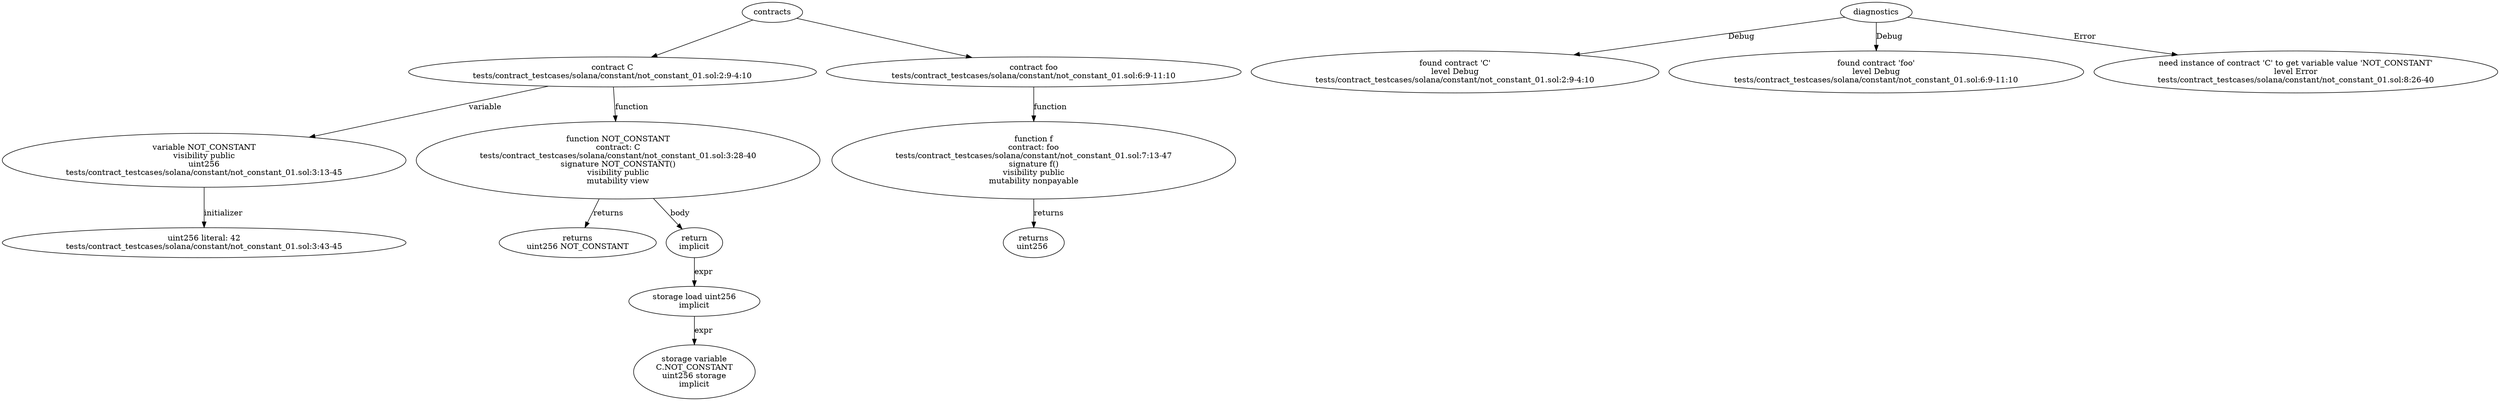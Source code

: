 strict digraph "tests/contract_testcases/solana/constant/not_constant_01.sol" {
	contract [label="contract C\ntests/contract_testcases/solana/constant/not_constant_01.sol:2:9-4:10"]
	var [label="variable NOT_CONSTANT\nvisibility public\nuint256\ntests/contract_testcases/solana/constant/not_constant_01.sol:3:13-45"]
	number_literal [label="uint256 literal: 42\ntests/contract_testcases/solana/constant/not_constant_01.sol:3:43-45"]
	NOT_CONSTANT [label="function NOT_CONSTANT\ncontract: C\ntests/contract_testcases/solana/constant/not_constant_01.sol:3:28-40\nsignature NOT_CONSTANT()\nvisibility public\nmutability view"]
	returns [label="returns\nuint256 NOT_CONSTANT"]
	return [label="return\nimplicit"]
	storage_load [label="storage load uint256\nimplicit"]
	storage_var [label="storage variable\nC.NOT_CONSTANT\nuint256 storage\nimplicit"]
	contract_9 [label="contract foo\ntests/contract_testcases/solana/constant/not_constant_01.sol:6:9-11:10"]
	f [label="function f\ncontract: foo\ntests/contract_testcases/solana/constant/not_constant_01.sol:7:13-47\nsignature f()\nvisibility public\nmutability nonpayable"]
	returns_11 [label="returns\nuint256 "]
	diagnostic [label="found contract 'C'\nlevel Debug\ntests/contract_testcases/solana/constant/not_constant_01.sol:2:9-4:10"]
	diagnostic_14 [label="found contract 'foo'\nlevel Debug\ntests/contract_testcases/solana/constant/not_constant_01.sol:6:9-11:10"]
	diagnostic_15 [label="need instance of contract 'C' to get variable value 'NOT_CONSTANT'\nlevel Error\ntests/contract_testcases/solana/constant/not_constant_01.sol:8:26-40"]
	contracts -> contract
	contract -> var [label="variable"]
	var -> number_literal [label="initializer"]
	contract -> NOT_CONSTANT [label="function"]
	NOT_CONSTANT -> returns [label="returns"]
	NOT_CONSTANT -> return [label="body"]
	return -> storage_load [label="expr"]
	storage_load -> storage_var [label="expr"]
	contracts -> contract_9
	contract_9 -> f [label="function"]
	f -> returns_11 [label="returns"]
	diagnostics -> diagnostic [label="Debug"]
	diagnostics -> diagnostic_14 [label="Debug"]
	diagnostics -> diagnostic_15 [label="Error"]
}
